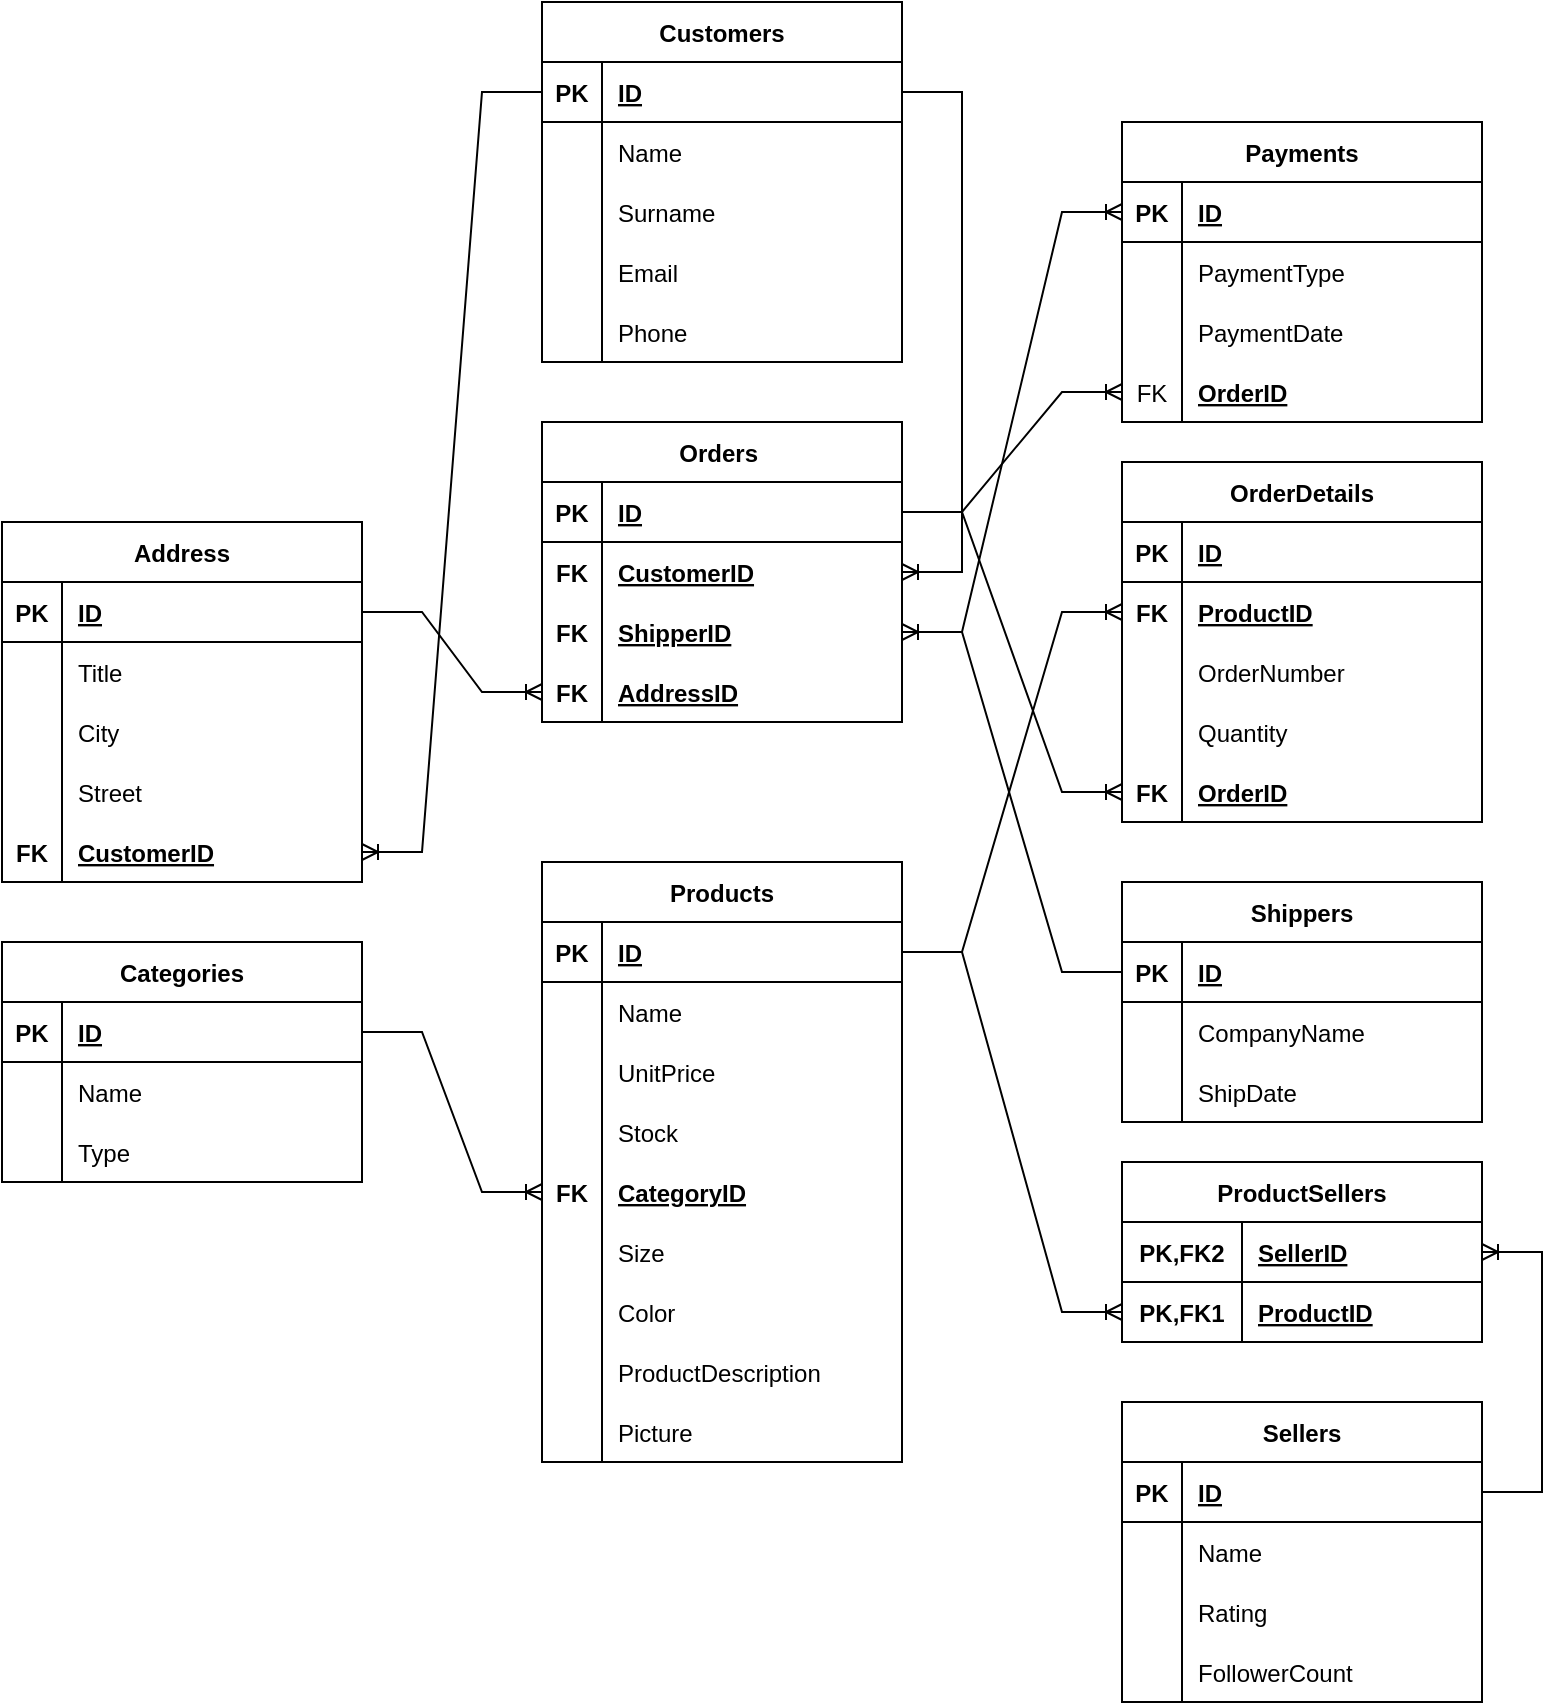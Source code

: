 <mxfile version="20.5.3" type="github">
  <diagram id="NaYIEI23wl8WUN7FNwxv" name="Page-1">
    <mxGraphModel dx="1550" dy="830" grid="1" gridSize="10" guides="1" tooltips="1" connect="1" arrows="1" fold="1" page="1" pageScale="1" pageWidth="827" pageHeight="1169" math="0" shadow="0">
      <root>
        <mxCell id="0" />
        <mxCell id="1" parent="0" />
        <mxCell id="DhQLeLCChTSvXoSPWPei-27" value="Customers" style="shape=table;startSize=30;container=1;collapsible=1;childLayout=tableLayout;fixedRows=1;rowLines=0;fontStyle=1;align=center;resizeLast=1;" parent="1" vertex="1">
          <mxGeometry x="300" y="120" width="180" height="180" as="geometry" />
        </mxCell>
        <mxCell id="DhQLeLCChTSvXoSPWPei-28" value="" style="shape=tableRow;horizontal=0;startSize=0;swimlaneHead=0;swimlaneBody=0;fillColor=none;collapsible=0;dropTarget=0;points=[[0,0.5],[1,0.5]];portConstraint=eastwest;top=0;left=0;right=0;bottom=1;" parent="DhQLeLCChTSvXoSPWPei-27" vertex="1">
          <mxGeometry y="30" width="180" height="30" as="geometry" />
        </mxCell>
        <mxCell id="DhQLeLCChTSvXoSPWPei-29" value="PK" style="shape=partialRectangle;connectable=0;fillColor=none;top=0;left=0;bottom=0;right=0;fontStyle=1;overflow=hidden;" parent="DhQLeLCChTSvXoSPWPei-28" vertex="1">
          <mxGeometry width="30" height="30" as="geometry">
            <mxRectangle width="30" height="30" as="alternateBounds" />
          </mxGeometry>
        </mxCell>
        <mxCell id="DhQLeLCChTSvXoSPWPei-30" value="ID" style="shape=partialRectangle;connectable=0;fillColor=none;top=0;left=0;bottom=0;right=0;align=left;spacingLeft=6;fontStyle=5;overflow=hidden;" parent="DhQLeLCChTSvXoSPWPei-28" vertex="1">
          <mxGeometry x="30" width="150" height="30" as="geometry">
            <mxRectangle width="150" height="30" as="alternateBounds" />
          </mxGeometry>
        </mxCell>
        <mxCell id="DhQLeLCChTSvXoSPWPei-31" value="" style="shape=tableRow;horizontal=0;startSize=0;swimlaneHead=0;swimlaneBody=0;fillColor=none;collapsible=0;dropTarget=0;points=[[0,0.5],[1,0.5]];portConstraint=eastwest;top=0;left=0;right=0;bottom=0;" parent="DhQLeLCChTSvXoSPWPei-27" vertex="1">
          <mxGeometry y="60" width="180" height="30" as="geometry" />
        </mxCell>
        <mxCell id="DhQLeLCChTSvXoSPWPei-32" value="" style="shape=partialRectangle;connectable=0;fillColor=none;top=0;left=0;bottom=0;right=0;editable=1;overflow=hidden;" parent="DhQLeLCChTSvXoSPWPei-31" vertex="1">
          <mxGeometry width="30" height="30" as="geometry">
            <mxRectangle width="30" height="30" as="alternateBounds" />
          </mxGeometry>
        </mxCell>
        <mxCell id="DhQLeLCChTSvXoSPWPei-33" value="Name" style="shape=partialRectangle;connectable=0;fillColor=none;top=0;left=0;bottom=0;right=0;align=left;spacingLeft=6;overflow=hidden;" parent="DhQLeLCChTSvXoSPWPei-31" vertex="1">
          <mxGeometry x="30" width="150" height="30" as="geometry">
            <mxRectangle width="150" height="30" as="alternateBounds" />
          </mxGeometry>
        </mxCell>
        <mxCell id="DhQLeLCChTSvXoSPWPei-34" value="" style="shape=tableRow;horizontal=0;startSize=0;swimlaneHead=0;swimlaneBody=0;fillColor=none;collapsible=0;dropTarget=0;points=[[0,0.5],[1,0.5]];portConstraint=eastwest;top=0;left=0;right=0;bottom=0;" parent="DhQLeLCChTSvXoSPWPei-27" vertex="1">
          <mxGeometry y="90" width="180" height="30" as="geometry" />
        </mxCell>
        <mxCell id="DhQLeLCChTSvXoSPWPei-35" value="" style="shape=partialRectangle;connectable=0;fillColor=none;top=0;left=0;bottom=0;right=0;editable=1;overflow=hidden;" parent="DhQLeLCChTSvXoSPWPei-34" vertex="1">
          <mxGeometry width="30" height="30" as="geometry">
            <mxRectangle width="30" height="30" as="alternateBounds" />
          </mxGeometry>
        </mxCell>
        <mxCell id="DhQLeLCChTSvXoSPWPei-36" value="Surname" style="shape=partialRectangle;connectable=0;fillColor=none;top=0;left=0;bottom=0;right=0;align=left;spacingLeft=6;overflow=hidden;" parent="DhQLeLCChTSvXoSPWPei-34" vertex="1">
          <mxGeometry x="30" width="150" height="30" as="geometry">
            <mxRectangle width="150" height="30" as="alternateBounds" />
          </mxGeometry>
        </mxCell>
        <mxCell id="DhQLeLCChTSvXoSPWPei-37" value="" style="shape=tableRow;horizontal=0;startSize=0;swimlaneHead=0;swimlaneBody=0;fillColor=none;collapsible=0;dropTarget=0;points=[[0,0.5],[1,0.5]];portConstraint=eastwest;top=0;left=0;right=0;bottom=0;" parent="DhQLeLCChTSvXoSPWPei-27" vertex="1">
          <mxGeometry y="120" width="180" height="30" as="geometry" />
        </mxCell>
        <mxCell id="DhQLeLCChTSvXoSPWPei-38" value="" style="shape=partialRectangle;connectable=0;fillColor=none;top=0;left=0;bottom=0;right=0;editable=1;overflow=hidden;" parent="DhQLeLCChTSvXoSPWPei-37" vertex="1">
          <mxGeometry width="30" height="30" as="geometry">
            <mxRectangle width="30" height="30" as="alternateBounds" />
          </mxGeometry>
        </mxCell>
        <mxCell id="DhQLeLCChTSvXoSPWPei-39" value="Email" style="shape=partialRectangle;connectable=0;fillColor=none;top=0;left=0;bottom=0;right=0;align=left;spacingLeft=6;overflow=hidden;" parent="DhQLeLCChTSvXoSPWPei-37" vertex="1">
          <mxGeometry x="30" width="150" height="30" as="geometry">
            <mxRectangle width="150" height="30" as="alternateBounds" />
          </mxGeometry>
        </mxCell>
        <mxCell id="DhQLeLCChTSvXoSPWPei-212" value="" style="shape=tableRow;horizontal=0;startSize=0;swimlaneHead=0;swimlaneBody=0;fillColor=none;collapsible=0;dropTarget=0;points=[[0,0.5],[1,0.5]];portConstraint=eastwest;top=0;left=0;right=0;bottom=0;" parent="DhQLeLCChTSvXoSPWPei-27" vertex="1">
          <mxGeometry y="150" width="180" height="30" as="geometry" />
        </mxCell>
        <mxCell id="DhQLeLCChTSvXoSPWPei-213" value="" style="shape=partialRectangle;connectable=0;fillColor=none;top=0;left=0;bottom=0;right=0;editable=1;overflow=hidden;" parent="DhQLeLCChTSvXoSPWPei-212" vertex="1">
          <mxGeometry width="30" height="30" as="geometry">
            <mxRectangle width="30" height="30" as="alternateBounds" />
          </mxGeometry>
        </mxCell>
        <mxCell id="DhQLeLCChTSvXoSPWPei-214" value="Phone" style="shape=partialRectangle;connectable=0;fillColor=none;top=0;left=0;bottom=0;right=0;align=left;spacingLeft=6;overflow=hidden;" parent="DhQLeLCChTSvXoSPWPei-212" vertex="1">
          <mxGeometry x="30" width="150" height="30" as="geometry">
            <mxRectangle width="150" height="30" as="alternateBounds" />
          </mxGeometry>
        </mxCell>
        <mxCell id="DhQLeLCChTSvXoSPWPei-40" value="Address" style="shape=table;startSize=30;container=1;collapsible=1;childLayout=tableLayout;fixedRows=1;rowLines=0;fontStyle=1;align=center;resizeLast=1;" parent="1" vertex="1">
          <mxGeometry x="30" y="380" width="180" height="180" as="geometry" />
        </mxCell>
        <mxCell id="DhQLeLCChTSvXoSPWPei-41" value="" style="shape=tableRow;horizontal=0;startSize=0;swimlaneHead=0;swimlaneBody=0;fillColor=none;collapsible=0;dropTarget=0;points=[[0,0.5],[1,0.5]];portConstraint=eastwest;top=0;left=0;right=0;bottom=1;" parent="DhQLeLCChTSvXoSPWPei-40" vertex="1">
          <mxGeometry y="30" width="180" height="30" as="geometry" />
        </mxCell>
        <mxCell id="DhQLeLCChTSvXoSPWPei-42" value="PK" style="shape=partialRectangle;connectable=0;fillColor=none;top=0;left=0;bottom=0;right=0;fontStyle=1;overflow=hidden;" parent="DhQLeLCChTSvXoSPWPei-41" vertex="1">
          <mxGeometry width="30" height="30" as="geometry">
            <mxRectangle width="30" height="30" as="alternateBounds" />
          </mxGeometry>
        </mxCell>
        <mxCell id="DhQLeLCChTSvXoSPWPei-43" value="ID" style="shape=partialRectangle;connectable=0;fillColor=none;top=0;left=0;bottom=0;right=0;align=left;spacingLeft=6;fontStyle=5;overflow=hidden;" parent="DhQLeLCChTSvXoSPWPei-41" vertex="1">
          <mxGeometry x="30" width="150" height="30" as="geometry">
            <mxRectangle width="150" height="30" as="alternateBounds" />
          </mxGeometry>
        </mxCell>
        <mxCell id="DhQLeLCChTSvXoSPWPei-44" value="" style="shape=tableRow;horizontal=0;startSize=0;swimlaneHead=0;swimlaneBody=0;fillColor=none;collapsible=0;dropTarget=0;points=[[0,0.5],[1,0.5]];portConstraint=eastwest;top=0;left=0;right=0;bottom=0;" parent="DhQLeLCChTSvXoSPWPei-40" vertex="1">
          <mxGeometry y="60" width="180" height="30" as="geometry" />
        </mxCell>
        <mxCell id="DhQLeLCChTSvXoSPWPei-45" value="" style="shape=partialRectangle;connectable=0;fillColor=none;top=0;left=0;bottom=0;right=0;editable=1;overflow=hidden;" parent="DhQLeLCChTSvXoSPWPei-44" vertex="1">
          <mxGeometry width="30" height="30" as="geometry">
            <mxRectangle width="30" height="30" as="alternateBounds" />
          </mxGeometry>
        </mxCell>
        <mxCell id="DhQLeLCChTSvXoSPWPei-46" value="Title" style="shape=partialRectangle;connectable=0;fillColor=none;top=0;left=0;bottom=0;right=0;align=left;spacingLeft=6;overflow=hidden;" parent="DhQLeLCChTSvXoSPWPei-44" vertex="1">
          <mxGeometry x="30" width="150" height="30" as="geometry">
            <mxRectangle width="150" height="30" as="alternateBounds" />
          </mxGeometry>
        </mxCell>
        <mxCell id="DhQLeLCChTSvXoSPWPei-47" value="" style="shape=tableRow;horizontal=0;startSize=0;swimlaneHead=0;swimlaneBody=0;fillColor=none;collapsible=0;dropTarget=0;points=[[0,0.5],[1,0.5]];portConstraint=eastwest;top=0;left=0;right=0;bottom=0;" parent="DhQLeLCChTSvXoSPWPei-40" vertex="1">
          <mxGeometry y="90" width="180" height="30" as="geometry" />
        </mxCell>
        <mxCell id="DhQLeLCChTSvXoSPWPei-48" value="" style="shape=partialRectangle;connectable=0;fillColor=none;top=0;left=0;bottom=0;right=0;editable=1;overflow=hidden;" parent="DhQLeLCChTSvXoSPWPei-47" vertex="1">
          <mxGeometry width="30" height="30" as="geometry">
            <mxRectangle width="30" height="30" as="alternateBounds" />
          </mxGeometry>
        </mxCell>
        <mxCell id="DhQLeLCChTSvXoSPWPei-49" value="City" style="shape=partialRectangle;connectable=0;fillColor=none;top=0;left=0;bottom=0;right=0;align=left;spacingLeft=6;overflow=hidden;" parent="DhQLeLCChTSvXoSPWPei-47" vertex="1">
          <mxGeometry x="30" width="150" height="30" as="geometry">
            <mxRectangle width="150" height="30" as="alternateBounds" />
          </mxGeometry>
        </mxCell>
        <mxCell id="DhQLeLCChTSvXoSPWPei-50" value="" style="shape=tableRow;horizontal=0;startSize=0;swimlaneHead=0;swimlaneBody=0;fillColor=none;collapsible=0;dropTarget=0;points=[[0,0.5],[1,0.5]];portConstraint=eastwest;top=0;left=0;right=0;bottom=0;" parent="DhQLeLCChTSvXoSPWPei-40" vertex="1">
          <mxGeometry y="120" width="180" height="30" as="geometry" />
        </mxCell>
        <mxCell id="DhQLeLCChTSvXoSPWPei-51" value="" style="shape=partialRectangle;connectable=0;fillColor=none;top=0;left=0;bottom=0;right=0;editable=1;overflow=hidden;" parent="DhQLeLCChTSvXoSPWPei-50" vertex="1">
          <mxGeometry width="30" height="30" as="geometry">
            <mxRectangle width="30" height="30" as="alternateBounds" />
          </mxGeometry>
        </mxCell>
        <mxCell id="DhQLeLCChTSvXoSPWPei-52" value="Street" style="shape=partialRectangle;connectable=0;fillColor=none;top=0;left=0;bottom=0;right=0;align=left;spacingLeft=6;overflow=hidden;" parent="DhQLeLCChTSvXoSPWPei-50" vertex="1">
          <mxGeometry x="30" width="150" height="30" as="geometry">
            <mxRectangle width="150" height="30" as="alternateBounds" />
          </mxGeometry>
        </mxCell>
        <mxCell id="DhQLeLCChTSvXoSPWPei-85" value="" style="shape=tableRow;horizontal=0;startSize=0;swimlaneHead=0;swimlaneBody=0;fillColor=none;collapsible=0;dropTarget=0;points=[[0,0.5],[1,0.5]];portConstraint=eastwest;top=0;left=0;right=0;bottom=0;" parent="DhQLeLCChTSvXoSPWPei-40" vertex="1">
          <mxGeometry y="150" width="180" height="30" as="geometry" />
        </mxCell>
        <mxCell id="DhQLeLCChTSvXoSPWPei-86" value="FK" style="shape=partialRectangle;connectable=0;fillColor=none;top=0;left=0;bottom=0;right=0;editable=1;overflow=hidden;fontStyle=1" parent="DhQLeLCChTSvXoSPWPei-85" vertex="1">
          <mxGeometry width="30" height="30" as="geometry">
            <mxRectangle width="30" height="30" as="alternateBounds" />
          </mxGeometry>
        </mxCell>
        <mxCell id="DhQLeLCChTSvXoSPWPei-87" value="CustomerID" style="shape=partialRectangle;connectable=0;fillColor=none;top=0;left=0;bottom=0;right=0;align=left;spacingLeft=6;overflow=hidden;fontStyle=5" parent="DhQLeLCChTSvXoSPWPei-85" vertex="1">
          <mxGeometry x="30" width="150" height="30" as="geometry">
            <mxRectangle width="150" height="30" as="alternateBounds" />
          </mxGeometry>
        </mxCell>
        <mxCell id="DhQLeLCChTSvXoSPWPei-90" value="" style="edgeStyle=entityRelationEdgeStyle;fontSize=12;html=1;endArrow=ERoneToMany;rounded=0;entryX=1;entryY=0.5;entryDx=0;entryDy=0;exitX=0;exitY=0.5;exitDx=0;exitDy=0;" parent="1" source="DhQLeLCChTSvXoSPWPei-28" target="DhQLeLCChTSvXoSPWPei-85" edge="1">
          <mxGeometry width="100" height="100" relative="1" as="geometry">
            <mxPoint x="130" y="500" as="sourcePoint" />
            <mxPoint x="230" y="400" as="targetPoint" />
          </mxGeometry>
        </mxCell>
        <mxCell id="DhQLeLCChTSvXoSPWPei-95" value="Sellers" style="shape=table;startSize=30;container=1;collapsible=1;childLayout=tableLayout;fixedRows=1;rowLines=0;fontStyle=1;align=center;resizeLast=1;" parent="1" vertex="1">
          <mxGeometry x="590" y="820" width="180" height="150" as="geometry" />
        </mxCell>
        <mxCell id="DhQLeLCChTSvXoSPWPei-96" value="" style="shape=tableRow;horizontal=0;startSize=0;swimlaneHead=0;swimlaneBody=0;fillColor=none;collapsible=0;dropTarget=0;points=[[0,0.5],[1,0.5]];portConstraint=eastwest;top=0;left=0;right=0;bottom=1;" parent="DhQLeLCChTSvXoSPWPei-95" vertex="1">
          <mxGeometry y="30" width="180" height="30" as="geometry" />
        </mxCell>
        <mxCell id="DhQLeLCChTSvXoSPWPei-97" value="PK" style="shape=partialRectangle;connectable=0;fillColor=none;top=0;left=0;bottom=0;right=0;fontStyle=1;overflow=hidden;" parent="DhQLeLCChTSvXoSPWPei-96" vertex="1">
          <mxGeometry width="30" height="30" as="geometry">
            <mxRectangle width="30" height="30" as="alternateBounds" />
          </mxGeometry>
        </mxCell>
        <mxCell id="DhQLeLCChTSvXoSPWPei-98" value="ID" style="shape=partialRectangle;connectable=0;fillColor=none;top=0;left=0;bottom=0;right=0;align=left;spacingLeft=6;fontStyle=5;overflow=hidden;" parent="DhQLeLCChTSvXoSPWPei-96" vertex="1">
          <mxGeometry x="30" width="150" height="30" as="geometry">
            <mxRectangle width="150" height="30" as="alternateBounds" />
          </mxGeometry>
        </mxCell>
        <mxCell id="DhQLeLCChTSvXoSPWPei-99" value="" style="shape=tableRow;horizontal=0;startSize=0;swimlaneHead=0;swimlaneBody=0;fillColor=none;collapsible=0;dropTarget=0;points=[[0,0.5],[1,0.5]];portConstraint=eastwest;top=0;left=0;right=0;bottom=0;" parent="DhQLeLCChTSvXoSPWPei-95" vertex="1">
          <mxGeometry y="60" width="180" height="30" as="geometry" />
        </mxCell>
        <mxCell id="DhQLeLCChTSvXoSPWPei-100" value="" style="shape=partialRectangle;connectable=0;fillColor=none;top=0;left=0;bottom=0;right=0;editable=1;overflow=hidden;" parent="DhQLeLCChTSvXoSPWPei-99" vertex="1">
          <mxGeometry width="30" height="30" as="geometry">
            <mxRectangle width="30" height="30" as="alternateBounds" />
          </mxGeometry>
        </mxCell>
        <mxCell id="DhQLeLCChTSvXoSPWPei-101" value="Name" style="shape=partialRectangle;connectable=0;fillColor=none;top=0;left=0;bottom=0;right=0;align=left;spacingLeft=6;overflow=hidden;" parent="DhQLeLCChTSvXoSPWPei-99" vertex="1">
          <mxGeometry x="30" width="150" height="30" as="geometry">
            <mxRectangle width="150" height="30" as="alternateBounds" />
          </mxGeometry>
        </mxCell>
        <mxCell id="DhQLeLCChTSvXoSPWPei-102" value="" style="shape=tableRow;horizontal=0;startSize=0;swimlaneHead=0;swimlaneBody=0;fillColor=none;collapsible=0;dropTarget=0;points=[[0,0.5],[1,0.5]];portConstraint=eastwest;top=0;left=0;right=0;bottom=0;" parent="DhQLeLCChTSvXoSPWPei-95" vertex="1">
          <mxGeometry y="90" width="180" height="30" as="geometry" />
        </mxCell>
        <mxCell id="DhQLeLCChTSvXoSPWPei-103" value="" style="shape=partialRectangle;connectable=0;fillColor=none;top=0;left=0;bottom=0;right=0;editable=1;overflow=hidden;" parent="DhQLeLCChTSvXoSPWPei-102" vertex="1">
          <mxGeometry width="30" height="30" as="geometry">
            <mxRectangle width="30" height="30" as="alternateBounds" />
          </mxGeometry>
        </mxCell>
        <mxCell id="DhQLeLCChTSvXoSPWPei-104" value="Rating" style="shape=partialRectangle;connectable=0;fillColor=none;top=0;left=0;bottom=0;right=0;align=left;spacingLeft=6;overflow=hidden;" parent="DhQLeLCChTSvXoSPWPei-102" vertex="1">
          <mxGeometry x="30" width="150" height="30" as="geometry">
            <mxRectangle width="150" height="30" as="alternateBounds" />
          </mxGeometry>
        </mxCell>
        <mxCell id="DhQLeLCChTSvXoSPWPei-105" value="" style="shape=tableRow;horizontal=0;startSize=0;swimlaneHead=0;swimlaneBody=0;fillColor=none;collapsible=0;dropTarget=0;points=[[0,0.5],[1,0.5]];portConstraint=eastwest;top=0;left=0;right=0;bottom=0;" parent="DhQLeLCChTSvXoSPWPei-95" vertex="1">
          <mxGeometry y="120" width="180" height="30" as="geometry" />
        </mxCell>
        <mxCell id="DhQLeLCChTSvXoSPWPei-106" value="" style="shape=partialRectangle;connectable=0;fillColor=none;top=0;left=0;bottom=0;right=0;editable=1;overflow=hidden;" parent="DhQLeLCChTSvXoSPWPei-105" vertex="1">
          <mxGeometry width="30" height="30" as="geometry">
            <mxRectangle width="30" height="30" as="alternateBounds" />
          </mxGeometry>
        </mxCell>
        <mxCell id="DhQLeLCChTSvXoSPWPei-107" value="FollowerCount" style="shape=partialRectangle;connectable=0;fillColor=none;top=0;left=0;bottom=0;right=0;align=left;spacingLeft=6;overflow=hidden;" parent="DhQLeLCChTSvXoSPWPei-105" vertex="1">
          <mxGeometry x="30" width="150" height="30" as="geometry">
            <mxRectangle width="150" height="30" as="alternateBounds" />
          </mxGeometry>
        </mxCell>
        <mxCell id="DhQLeLCChTSvXoSPWPei-163" value="Products" style="shape=table;startSize=30;container=1;collapsible=1;childLayout=tableLayout;fixedRows=1;rowLines=0;fontStyle=1;align=center;resizeLast=1;" parent="1" vertex="1">
          <mxGeometry x="300" y="550" width="180" height="300" as="geometry" />
        </mxCell>
        <mxCell id="DhQLeLCChTSvXoSPWPei-164" value="" style="shape=tableRow;horizontal=0;startSize=0;swimlaneHead=0;swimlaneBody=0;fillColor=none;collapsible=0;dropTarget=0;points=[[0,0.5],[1,0.5]];portConstraint=eastwest;top=0;left=0;right=0;bottom=1;" parent="DhQLeLCChTSvXoSPWPei-163" vertex="1">
          <mxGeometry y="30" width="180" height="30" as="geometry" />
        </mxCell>
        <mxCell id="DhQLeLCChTSvXoSPWPei-165" value="PK" style="shape=partialRectangle;connectable=0;fillColor=none;top=0;left=0;bottom=0;right=0;fontStyle=1;overflow=hidden;" parent="DhQLeLCChTSvXoSPWPei-164" vertex="1">
          <mxGeometry width="30" height="30" as="geometry">
            <mxRectangle width="30" height="30" as="alternateBounds" />
          </mxGeometry>
        </mxCell>
        <mxCell id="DhQLeLCChTSvXoSPWPei-166" value="ID" style="shape=partialRectangle;connectable=0;fillColor=none;top=0;left=0;bottom=0;right=0;align=left;spacingLeft=6;fontStyle=5;overflow=hidden;" parent="DhQLeLCChTSvXoSPWPei-164" vertex="1">
          <mxGeometry x="30" width="150" height="30" as="geometry">
            <mxRectangle width="150" height="30" as="alternateBounds" />
          </mxGeometry>
        </mxCell>
        <mxCell id="DhQLeLCChTSvXoSPWPei-167" value="" style="shape=tableRow;horizontal=0;startSize=0;swimlaneHead=0;swimlaneBody=0;fillColor=none;collapsible=0;dropTarget=0;points=[[0,0.5],[1,0.5]];portConstraint=eastwest;top=0;left=0;right=0;bottom=0;" parent="DhQLeLCChTSvXoSPWPei-163" vertex="1">
          <mxGeometry y="60" width="180" height="30" as="geometry" />
        </mxCell>
        <mxCell id="DhQLeLCChTSvXoSPWPei-168" value="" style="shape=partialRectangle;connectable=0;fillColor=none;top=0;left=0;bottom=0;right=0;editable=1;overflow=hidden;" parent="DhQLeLCChTSvXoSPWPei-167" vertex="1">
          <mxGeometry width="30" height="30" as="geometry">
            <mxRectangle width="30" height="30" as="alternateBounds" />
          </mxGeometry>
        </mxCell>
        <mxCell id="DhQLeLCChTSvXoSPWPei-169" value="Name" style="shape=partialRectangle;connectable=0;fillColor=none;top=0;left=0;bottom=0;right=0;align=left;spacingLeft=6;overflow=hidden;" parent="DhQLeLCChTSvXoSPWPei-167" vertex="1">
          <mxGeometry x="30" width="150" height="30" as="geometry">
            <mxRectangle width="150" height="30" as="alternateBounds" />
          </mxGeometry>
        </mxCell>
        <mxCell id="DhQLeLCChTSvXoSPWPei-170" value="" style="shape=tableRow;horizontal=0;startSize=0;swimlaneHead=0;swimlaneBody=0;fillColor=none;collapsible=0;dropTarget=0;points=[[0,0.5],[1,0.5]];portConstraint=eastwest;top=0;left=0;right=0;bottom=0;" parent="DhQLeLCChTSvXoSPWPei-163" vertex="1">
          <mxGeometry y="90" width="180" height="30" as="geometry" />
        </mxCell>
        <mxCell id="DhQLeLCChTSvXoSPWPei-171" value="" style="shape=partialRectangle;connectable=0;fillColor=none;top=0;left=0;bottom=0;right=0;editable=1;overflow=hidden;" parent="DhQLeLCChTSvXoSPWPei-170" vertex="1">
          <mxGeometry width="30" height="30" as="geometry">
            <mxRectangle width="30" height="30" as="alternateBounds" />
          </mxGeometry>
        </mxCell>
        <mxCell id="DhQLeLCChTSvXoSPWPei-172" value="UnitPrice" style="shape=partialRectangle;connectable=0;fillColor=none;top=0;left=0;bottom=0;right=0;align=left;spacingLeft=6;overflow=hidden;" parent="DhQLeLCChTSvXoSPWPei-170" vertex="1">
          <mxGeometry x="30" width="150" height="30" as="geometry">
            <mxRectangle width="150" height="30" as="alternateBounds" />
          </mxGeometry>
        </mxCell>
        <mxCell id="DhQLeLCChTSvXoSPWPei-173" value="" style="shape=tableRow;horizontal=0;startSize=0;swimlaneHead=0;swimlaneBody=0;fillColor=none;collapsible=0;dropTarget=0;points=[[0,0.5],[1,0.5]];portConstraint=eastwest;top=0;left=0;right=0;bottom=0;" parent="DhQLeLCChTSvXoSPWPei-163" vertex="1">
          <mxGeometry y="120" width="180" height="30" as="geometry" />
        </mxCell>
        <mxCell id="DhQLeLCChTSvXoSPWPei-174" value="" style="shape=partialRectangle;connectable=0;fillColor=none;top=0;left=0;bottom=0;right=0;editable=1;overflow=hidden;" parent="DhQLeLCChTSvXoSPWPei-173" vertex="1">
          <mxGeometry width="30" height="30" as="geometry">
            <mxRectangle width="30" height="30" as="alternateBounds" />
          </mxGeometry>
        </mxCell>
        <mxCell id="DhQLeLCChTSvXoSPWPei-175" value="Stock" style="shape=partialRectangle;connectable=0;fillColor=none;top=0;left=0;bottom=0;right=0;align=left;spacingLeft=6;overflow=hidden;" parent="DhQLeLCChTSvXoSPWPei-173" vertex="1">
          <mxGeometry x="30" width="150" height="30" as="geometry">
            <mxRectangle width="150" height="30" as="alternateBounds" />
          </mxGeometry>
        </mxCell>
        <mxCell id="DhQLeLCChTSvXoSPWPei-176" value="" style="shape=tableRow;horizontal=0;startSize=0;swimlaneHead=0;swimlaneBody=0;fillColor=none;collapsible=0;dropTarget=0;points=[[0,0.5],[1,0.5]];portConstraint=eastwest;top=0;left=0;right=0;bottom=0;" parent="DhQLeLCChTSvXoSPWPei-163" vertex="1">
          <mxGeometry y="150" width="180" height="30" as="geometry" />
        </mxCell>
        <mxCell id="DhQLeLCChTSvXoSPWPei-177" value="FK" style="shape=partialRectangle;connectable=0;fillColor=none;top=0;left=0;bottom=0;right=0;editable=1;overflow=hidden;fontStyle=1" parent="DhQLeLCChTSvXoSPWPei-176" vertex="1">
          <mxGeometry width="30" height="30" as="geometry">
            <mxRectangle width="30" height="30" as="alternateBounds" />
          </mxGeometry>
        </mxCell>
        <mxCell id="DhQLeLCChTSvXoSPWPei-178" value="CategoryID" style="shape=partialRectangle;connectable=0;fillColor=none;top=0;left=0;bottom=0;right=0;align=left;spacingLeft=6;overflow=hidden;fontStyle=5" parent="DhQLeLCChTSvXoSPWPei-176" vertex="1">
          <mxGeometry x="30" width="150" height="30" as="geometry">
            <mxRectangle width="150" height="30" as="alternateBounds" />
          </mxGeometry>
        </mxCell>
        <mxCell id="DhQLeLCChTSvXoSPWPei-206" value="" style="shape=tableRow;horizontal=0;startSize=0;swimlaneHead=0;swimlaneBody=0;fillColor=none;collapsible=0;dropTarget=0;points=[[0,0.5],[1,0.5]];portConstraint=eastwest;top=0;left=0;right=0;bottom=0;" parent="DhQLeLCChTSvXoSPWPei-163" vertex="1">
          <mxGeometry y="180" width="180" height="30" as="geometry" />
        </mxCell>
        <mxCell id="DhQLeLCChTSvXoSPWPei-207" value="" style="shape=partialRectangle;connectable=0;fillColor=none;top=0;left=0;bottom=0;right=0;editable=1;overflow=hidden;" parent="DhQLeLCChTSvXoSPWPei-206" vertex="1">
          <mxGeometry width="30" height="30" as="geometry">
            <mxRectangle width="30" height="30" as="alternateBounds" />
          </mxGeometry>
        </mxCell>
        <mxCell id="DhQLeLCChTSvXoSPWPei-208" value="Size" style="shape=partialRectangle;connectable=0;fillColor=none;top=0;left=0;bottom=0;right=0;align=left;spacingLeft=6;overflow=hidden;" parent="DhQLeLCChTSvXoSPWPei-206" vertex="1">
          <mxGeometry x="30" width="150" height="30" as="geometry">
            <mxRectangle width="150" height="30" as="alternateBounds" />
          </mxGeometry>
        </mxCell>
        <mxCell id="DhQLeLCChTSvXoSPWPei-209" value="" style="shape=tableRow;horizontal=0;startSize=0;swimlaneHead=0;swimlaneBody=0;fillColor=none;collapsible=0;dropTarget=0;points=[[0,0.5],[1,0.5]];portConstraint=eastwest;top=0;left=0;right=0;bottom=0;" parent="DhQLeLCChTSvXoSPWPei-163" vertex="1">
          <mxGeometry y="210" width="180" height="30" as="geometry" />
        </mxCell>
        <mxCell id="DhQLeLCChTSvXoSPWPei-210" value="" style="shape=partialRectangle;connectable=0;fillColor=none;top=0;left=0;bottom=0;right=0;editable=1;overflow=hidden;" parent="DhQLeLCChTSvXoSPWPei-209" vertex="1">
          <mxGeometry width="30" height="30" as="geometry">
            <mxRectangle width="30" height="30" as="alternateBounds" />
          </mxGeometry>
        </mxCell>
        <mxCell id="DhQLeLCChTSvXoSPWPei-211" value="Color" style="shape=partialRectangle;connectable=0;fillColor=none;top=0;left=0;bottom=0;right=0;align=left;spacingLeft=6;overflow=hidden;" parent="DhQLeLCChTSvXoSPWPei-209" vertex="1">
          <mxGeometry x="30" width="150" height="30" as="geometry">
            <mxRectangle width="150" height="30" as="alternateBounds" />
          </mxGeometry>
        </mxCell>
        <mxCell id="DhQLeLCChTSvXoSPWPei-247" value="" style="shape=tableRow;horizontal=0;startSize=0;swimlaneHead=0;swimlaneBody=0;fillColor=none;collapsible=0;dropTarget=0;points=[[0,0.5],[1,0.5]];portConstraint=eastwest;top=0;left=0;right=0;bottom=0;" parent="DhQLeLCChTSvXoSPWPei-163" vertex="1">
          <mxGeometry y="240" width="180" height="30" as="geometry" />
        </mxCell>
        <mxCell id="DhQLeLCChTSvXoSPWPei-248" value="" style="shape=partialRectangle;connectable=0;fillColor=none;top=0;left=0;bottom=0;right=0;editable=1;overflow=hidden;" parent="DhQLeLCChTSvXoSPWPei-247" vertex="1">
          <mxGeometry width="30" height="30" as="geometry">
            <mxRectangle width="30" height="30" as="alternateBounds" />
          </mxGeometry>
        </mxCell>
        <mxCell id="DhQLeLCChTSvXoSPWPei-249" value="ProductDescription" style="shape=partialRectangle;connectable=0;fillColor=none;top=0;left=0;bottom=0;right=0;align=left;spacingLeft=6;overflow=hidden;" parent="DhQLeLCChTSvXoSPWPei-247" vertex="1">
          <mxGeometry x="30" width="150" height="30" as="geometry">
            <mxRectangle width="150" height="30" as="alternateBounds" />
          </mxGeometry>
        </mxCell>
        <mxCell id="DhQLeLCChTSvXoSPWPei-250" value="" style="shape=tableRow;horizontal=0;startSize=0;swimlaneHead=0;swimlaneBody=0;fillColor=none;collapsible=0;dropTarget=0;points=[[0,0.5],[1,0.5]];portConstraint=eastwest;top=0;left=0;right=0;bottom=0;" parent="DhQLeLCChTSvXoSPWPei-163" vertex="1">
          <mxGeometry y="270" width="180" height="30" as="geometry" />
        </mxCell>
        <mxCell id="DhQLeLCChTSvXoSPWPei-251" value="" style="shape=partialRectangle;connectable=0;fillColor=none;top=0;left=0;bottom=0;right=0;editable=1;overflow=hidden;" parent="DhQLeLCChTSvXoSPWPei-250" vertex="1">
          <mxGeometry width="30" height="30" as="geometry">
            <mxRectangle width="30" height="30" as="alternateBounds" />
          </mxGeometry>
        </mxCell>
        <mxCell id="DhQLeLCChTSvXoSPWPei-252" value="Picture" style="shape=partialRectangle;connectable=0;fillColor=none;top=0;left=0;bottom=0;right=0;align=left;spacingLeft=6;overflow=hidden;" parent="DhQLeLCChTSvXoSPWPei-250" vertex="1">
          <mxGeometry x="30" width="150" height="30" as="geometry">
            <mxRectangle width="150" height="30" as="alternateBounds" />
          </mxGeometry>
        </mxCell>
        <mxCell id="DhQLeLCChTSvXoSPWPei-179" value="Categories" style="shape=table;startSize=30;container=1;collapsible=1;childLayout=tableLayout;fixedRows=1;rowLines=0;fontStyle=1;align=center;resizeLast=1;" parent="1" vertex="1">
          <mxGeometry x="30" y="590" width="180" height="120" as="geometry" />
        </mxCell>
        <mxCell id="DhQLeLCChTSvXoSPWPei-180" value="" style="shape=tableRow;horizontal=0;startSize=0;swimlaneHead=0;swimlaneBody=0;fillColor=none;collapsible=0;dropTarget=0;points=[[0,0.5],[1,0.5]];portConstraint=eastwest;top=0;left=0;right=0;bottom=1;" parent="DhQLeLCChTSvXoSPWPei-179" vertex="1">
          <mxGeometry y="30" width="180" height="30" as="geometry" />
        </mxCell>
        <mxCell id="DhQLeLCChTSvXoSPWPei-181" value="PK" style="shape=partialRectangle;connectable=0;fillColor=none;top=0;left=0;bottom=0;right=0;fontStyle=1;overflow=hidden;" parent="DhQLeLCChTSvXoSPWPei-180" vertex="1">
          <mxGeometry width="30" height="30" as="geometry">
            <mxRectangle width="30" height="30" as="alternateBounds" />
          </mxGeometry>
        </mxCell>
        <mxCell id="DhQLeLCChTSvXoSPWPei-182" value="ID" style="shape=partialRectangle;connectable=0;fillColor=none;top=0;left=0;bottom=0;right=0;align=left;spacingLeft=6;fontStyle=5;overflow=hidden;" parent="DhQLeLCChTSvXoSPWPei-180" vertex="1">
          <mxGeometry x="30" width="150" height="30" as="geometry">
            <mxRectangle width="150" height="30" as="alternateBounds" />
          </mxGeometry>
        </mxCell>
        <mxCell id="DhQLeLCChTSvXoSPWPei-183" value="" style="shape=tableRow;horizontal=0;startSize=0;swimlaneHead=0;swimlaneBody=0;fillColor=none;collapsible=0;dropTarget=0;points=[[0,0.5],[1,0.5]];portConstraint=eastwest;top=0;left=0;right=0;bottom=0;" parent="DhQLeLCChTSvXoSPWPei-179" vertex="1">
          <mxGeometry y="60" width="180" height="30" as="geometry" />
        </mxCell>
        <mxCell id="DhQLeLCChTSvXoSPWPei-184" value="" style="shape=partialRectangle;connectable=0;fillColor=none;top=0;left=0;bottom=0;right=0;editable=1;overflow=hidden;" parent="DhQLeLCChTSvXoSPWPei-183" vertex="1">
          <mxGeometry width="30" height="30" as="geometry">
            <mxRectangle width="30" height="30" as="alternateBounds" />
          </mxGeometry>
        </mxCell>
        <mxCell id="DhQLeLCChTSvXoSPWPei-185" value="Name" style="shape=partialRectangle;connectable=0;fillColor=none;top=0;left=0;bottom=0;right=0;align=left;spacingLeft=6;overflow=hidden;" parent="DhQLeLCChTSvXoSPWPei-183" vertex="1">
          <mxGeometry x="30" width="150" height="30" as="geometry">
            <mxRectangle width="150" height="30" as="alternateBounds" />
          </mxGeometry>
        </mxCell>
        <mxCell id="DhQLeLCChTSvXoSPWPei-186" value="" style="shape=tableRow;horizontal=0;startSize=0;swimlaneHead=0;swimlaneBody=0;fillColor=none;collapsible=0;dropTarget=0;points=[[0,0.5],[1,0.5]];portConstraint=eastwest;top=0;left=0;right=0;bottom=0;" parent="DhQLeLCChTSvXoSPWPei-179" vertex="1">
          <mxGeometry y="90" width="180" height="30" as="geometry" />
        </mxCell>
        <mxCell id="DhQLeLCChTSvXoSPWPei-187" value="" style="shape=partialRectangle;connectable=0;fillColor=none;top=0;left=0;bottom=0;right=0;editable=1;overflow=hidden;" parent="DhQLeLCChTSvXoSPWPei-186" vertex="1">
          <mxGeometry width="30" height="30" as="geometry">
            <mxRectangle width="30" height="30" as="alternateBounds" />
          </mxGeometry>
        </mxCell>
        <mxCell id="DhQLeLCChTSvXoSPWPei-188" value="Type" style="shape=partialRectangle;connectable=0;fillColor=none;top=0;left=0;bottom=0;right=0;align=left;spacingLeft=6;overflow=hidden;" parent="DhQLeLCChTSvXoSPWPei-186" vertex="1">
          <mxGeometry x="30" width="150" height="30" as="geometry">
            <mxRectangle width="150" height="30" as="alternateBounds" />
          </mxGeometry>
        </mxCell>
        <mxCell id="DhQLeLCChTSvXoSPWPei-189" value="" style="edgeStyle=entityRelationEdgeStyle;fontSize=12;html=1;endArrow=ERoneToMany;rounded=0;" parent="1" source="DhQLeLCChTSvXoSPWPei-180" target="DhQLeLCChTSvXoSPWPei-176" edge="1">
          <mxGeometry width="100" height="100" relative="1" as="geometry">
            <mxPoint x="620" y="620" as="sourcePoint" />
            <mxPoint x="720" y="520" as="targetPoint" />
          </mxGeometry>
        </mxCell>
        <mxCell id="DhQLeLCChTSvXoSPWPei-191" value="ProductSellers" style="shape=table;startSize=30;container=1;collapsible=1;childLayout=tableLayout;fixedRows=1;rowLines=0;fontStyle=1;align=center;resizeLast=1;" parent="1" vertex="1">
          <mxGeometry x="590" y="700" width="180" height="90" as="geometry" />
        </mxCell>
        <mxCell id="DhQLeLCChTSvXoSPWPei-195" value="" style="shape=tableRow;horizontal=0;startSize=0;swimlaneHead=0;swimlaneBody=0;fillColor=none;collapsible=0;dropTarget=0;points=[[0,0.5],[1,0.5]];portConstraint=eastwest;top=0;left=0;right=0;bottom=1;" parent="DhQLeLCChTSvXoSPWPei-191" vertex="1">
          <mxGeometry y="30" width="180" height="30" as="geometry" />
        </mxCell>
        <mxCell id="DhQLeLCChTSvXoSPWPei-196" value="PK,FK2" style="shape=partialRectangle;connectable=0;fillColor=none;top=0;left=0;bottom=0;right=0;fontStyle=1;overflow=hidden;" parent="DhQLeLCChTSvXoSPWPei-195" vertex="1">
          <mxGeometry width="60" height="30" as="geometry">
            <mxRectangle width="60" height="30" as="alternateBounds" />
          </mxGeometry>
        </mxCell>
        <mxCell id="DhQLeLCChTSvXoSPWPei-197" value="SellerID" style="shape=partialRectangle;connectable=0;fillColor=none;top=0;left=0;bottom=0;right=0;align=left;spacingLeft=6;fontStyle=5;overflow=hidden;" parent="DhQLeLCChTSvXoSPWPei-195" vertex="1">
          <mxGeometry x="60" width="120" height="30" as="geometry">
            <mxRectangle width="120" height="30" as="alternateBounds" />
          </mxGeometry>
        </mxCell>
        <mxCell id="DhQLeLCChTSvXoSPWPei-192" value="" style="shape=tableRow;horizontal=0;startSize=0;swimlaneHead=0;swimlaneBody=0;fillColor=none;collapsible=0;dropTarget=0;points=[[0,0.5],[1,0.5]];portConstraint=eastwest;top=0;left=0;right=0;bottom=0;" parent="DhQLeLCChTSvXoSPWPei-191" vertex="1">
          <mxGeometry y="60" width="180" height="30" as="geometry" />
        </mxCell>
        <mxCell id="DhQLeLCChTSvXoSPWPei-193" value="PK,FK1" style="shape=partialRectangle;connectable=0;fillColor=none;top=0;left=0;bottom=0;right=0;fontStyle=1;overflow=hidden;" parent="DhQLeLCChTSvXoSPWPei-192" vertex="1">
          <mxGeometry width="60" height="30" as="geometry">
            <mxRectangle width="60" height="30" as="alternateBounds" />
          </mxGeometry>
        </mxCell>
        <mxCell id="DhQLeLCChTSvXoSPWPei-194" value="ProductID" style="shape=partialRectangle;connectable=0;fillColor=none;top=0;left=0;bottom=0;right=0;align=left;spacingLeft=6;fontStyle=5;overflow=hidden;" parent="DhQLeLCChTSvXoSPWPei-192" vertex="1">
          <mxGeometry x="60" width="120" height="30" as="geometry">
            <mxRectangle width="120" height="30" as="alternateBounds" />
          </mxGeometry>
        </mxCell>
        <mxCell id="DhQLeLCChTSvXoSPWPei-204" value="" style="edgeStyle=entityRelationEdgeStyle;fontSize=12;html=1;endArrow=ERoneToMany;rounded=0;exitX=1;exitY=0.5;exitDx=0;exitDy=0;" parent="1" source="DhQLeLCChTSvXoSPWPei-164" target="DhQLeLCChTSvXoSPWPei-192" edge="1">
          <mxGeometry width="100" height="100" relative="1" as="geometry">
            <mxPoint x="520" y="505" as="sourcePoint" />
            <mxPoint x="620" y="405" as="targetPoint" />
          </mxGeometry>
        </mxCell>
        <mxCell id="DhQLeLCChTSvXoSPWPei-215" value="Orders " style="shape=table;startSize=30;container=1;collapsible=1;childLayout=tableLayout;fixedRows=1;rowLines=0;fontStyle=1;align=center;resizeLast=1;" parent="1" vertex="1">
          <mxGeometry x="300" y="330" width="180" height="150" as="geometry" />
        </mxCell>
        <mxCell id="DhQLeLCChTSvXoSPWPei-216" value="" style="shape=tableRow;horizontal=0;startSize=0;swimlaneHead=0;swimlaneBody=0;fillColor=none;collapsible=0;dropTarget=0;points=[[0,0.5],[1,0.5]];portConstraint=eastwest;top=0;left=0;right=0;bottom=1;" parent="DhQLeLCChTSvXoSPWPei-215" vertex="1">
          <mxGeometry y="30" width="180" height="30" as="geometry" />
        </mxCell>
        <mxCell id="DhQLeLCChTSvXoSPWPei-217" value="PK" style="shape=partialRectangle;connectable=0;fillColor=none;top=0;left=0;bottom=0;right=0;fontStyle=1;overflow=hidden;" parent="DhQLeLCChTSvXoSPWPei-216" vertex="1">
          <mxGeometry width="30" height="30" as="geometry">
            <mxRectangle width="30" height="30" as="alternateBounds" />
          </mxGeometry>
        </mxCell>
        <mxCell id="DhQLeLCChTSvXoSPWPei-218" value="ID" style="shape=partialRectangle;connectable=0;fillColor=none;top=0;left=0;bottom=0;right=0;align=left;spacingLeft=6;fontStyle=5;overflow=hidden;" parent="DhQLeLCChTSvXoSPWPei-216" vertex="1">
          <mxGeometry x="30" width="150" height="30" as="geometry">
            <mxRectangle width="150" height="30" as="alternateBounds" />
          </mxGeometry>
        </mxCell>
        <mxCell id="DhQLeLCChTSvXoSPWPei-219" value="" style="shape=tableRow;horizontal=0;startSize=0;swimlaneHead=0;swimlaneBody=0;fillColor=none;collapsible=0;dropTarget=0;points=[[0,0.5],[1,0.5]];portConstraint=eastwest;top=0;left=0;right=0;bottom=0;" parent="DhQLeLCChTSvXoSPWPei-215" vertex="1">
          <mxGeometry y="60" width="180" height="30" as="geometry" />
        </mxCell>
        <mxCell id="DhQLeLCChTSvXoSPWPei-220" value="FK" style="shape=partialRectangle;connectable=0;fillColor=none;top=0;left=0;bottom=0;right=0;editable=1;overflow=hidden;fontStyle=1" parent="DhQLeLCChTSvXoSPWPei-219" vertex="1">
          <mxGeometry width="30" height="30" as="geometry">
            <mxRectangle width="30" height="30" as="alternateBounds" />
          </mxGeometry>
        </mxCell>
        <mxCell id="DhQLeLCChTSvXoSPWPei-221" value="CustomerID" style="shape=partialRectangle;connectable=0;fillColor=none;top=0;left=0;bottom=0;right=0;align=left;spacingLeft=6;overflow=hidden;fontStyle=5" parent="DhQLeLCChTSvXoSPWPei-219" vertex="1">
          <mxGeometry x="30" width="150" height="30" as="geometry">
            <mxRectangle width="150" height="30" as="alternateBounds" />
          </mxGeometry>
        </mxCell>
        <mxCell id="9wfCJT6a3eitxaTqDJ6w-7" value="" style="shape=tableRow;horizontal=0;startSize=0;swimlaneHead=0;swimlaneBody=0;fillColor=none;collapsible=0;dropTarget=0;points=[[0,0.5],[1,0.5]];portConstraint=eastwest;top=0;left=0;right=0;bottom=0;" vertex="1" parent="DhQLeLCChTSvXoSPWPei-215">
          <mxGeometry y="90" width="180" height="30" as="geometry" />
        </mxCell>
        <mxCell id="9wfCJT6a3eitxaTqDJ6w-8" value="FK" style="shape=partialRectangle;connectable=0;fillColor=none;top=0;left=0;bottom=0;right=0;editable=1;overflow=hidden;fontStyle=1" vertex="1" parent="9wfCJT6a3eitxaTqDJ6w-7">
          <mxGeometry width="30" height="30" as="geometry">
            <mxRectangle width="30" height="30" as="alternateBounds" />
          </mxGeometry>
        </mxCell>
        <mxCell id="9wfCJT6a3eitxaTqDJ6w-9" value="ShipperID" style="shape=partialRectangle;connectable=0;fillColor=none;top=0;left=0;bottom=0;right=0;align=left;spacingLeft=6;overflow=hidden;fontStyle=5" vertex="1" parent="9wfCJT6a3eitxaTqDJ6w-7">
          <mxGeometry x="30" width="150" height="30" as="geometry">
            <mxRectangle width="150" height="30" as="alternateBounds" />
          </mxGeometry>
        </mxCell>
        <mxCell id="9wfCJT6a3eitxaTqDJ6w-10" value="" style="shape=tableRow;horizontal=0;startSize=0;swimlaneHead=0;swimlaneBody=0;fillColor=none;collapsible=0;dropTarget=0;points=[[0,0.5],[1,0.5]];portConstraint=eastwest;top=0;left=0;right=0;bottom=0;" vertex="1" parent="DhQLeLCChTSvXoSPWPei-215">
          <mxGeometry y="120" width="180" height="30" as="geometry" />
        </mxCell>
        <mxCell id="9wfCJT6a3eitxaTqDJ6w-11" value="FK" style="shape=partialRectangle;connectable=0;fillColor=none;top=0;left=0;bottom=0;right=0;editable=1;overflow=hidden;fontStyle=1" vertex="1" parent="9wfCJT6a3eitxaTqDJ6w-10">
          <mxGeometry width="30" height="30" as="geometry">
            <mxRectangle width="30" height="30" as="alternateBounds" />
          </mxGeometry>
        </mxCell>
        <mxCell id="9wfCJT6a3eitxaTqDJ6w-12" value="AddressID" style="shape=partialRectangle;connectable=0;fillColor=none;top=0;left=0;bottom=0;right=0;align=left;spacingLeft=6;overflow=hidden;fontStyle=5" vertex="1" parent="9wfCJT6a3eitxaTqDJ6w-10">
          <mxGeometry x="30" width="150" height="30" as="geometry">
            <mxRectangle width="150" height="30" as="alternateBounds" />
          </mxGeometry>
        </mxCell>
        <mxCell id="DhQLeLCChTSvXoSPWPei-237" value="Payments" style="shape=table;startSize=30;container=1;collapsible=1;childLayout=tableLayout;fixedRows=1;rowLines=0;fontStyle=1;align=center;resizeLast=1;" parent="1" vertex="1">
          <mxGeometry x="590" y="180" width="180" height="150" as="geometry" />
        </mxCell>
        <mxCell id="DhQLeLCChTSvXoSPWPei-238" value="" style="shape=tableRow;horizontal=0;startSize=0;swimlaneHead=0;swimlaneBody=0;fillColor=none;collapsible=0;dropTarget=0;points=[[0,0.5],[1,0.5]];portConstraint=eastwest;top=0;left=0;right=0;bottom=1;" parent="DhQLeLCChTSvXoSPWPei-237" vertex="1">
          <mxGeometry y="30" width="180" height="30" as="geometry" />
        </mxCell>
        <mxCell id="DhQLeLCChTSvXoSPWPei-239" value="PK" style="shape=partialRectangle;connectable=0;fillColor=none;top=0;left=0;bottom=0;right=0;fontStyle=1;overflow=hidden;" parent="DhQLeLCChTSvXoSPWPei-238" vertex="1">
          <mxGeometry width="30" height="30" as="geometry">
            <mxRectangle width="30" height="30" as="alternateBounds" />
          </mxGeometry>
        </mxCell>
        <mxCell id="DhQLeLCChTSvXoSPWPei-240" value="ID" style="shape=partialRectangle;connectable=0;fillColor=none;top=0;left=0;bottom=0;right=0;align=left;spacingLeft=6;fontStyle=5;overflow=hidden;" parent="DhQLeLCChTSvXoSPWPei-238" vertex="1">
          <mxGeometry x="30" width="150" height="30" as="geometry">
            <mxRectangle width="150" height="30" as="alternateBounds" />
          </mxGeometry>
        </mxCell>
        <mxCell id="DhQLeLCChTSvXoSPWPei-241" value="" style="shape=tableRow;horizontal=0;startSize=0;swimlaneHead=0;swimlaneBody=0;fillColor=none;collapsible=0;dropTarget=0;points=[[0,0.5],[1,0.5]];portConstraint=eastwest;top=0;left=0;right=0;bottom=0;" parent="DhQLeLCChTSvXoSPWPei-237" vertex="1">
          <mxGeometry y="60" width="180" height="30" as="geometry" />
        </mxCell>
        <mxCell id="DhQLeLCChTSvXoSPWPei-242" value="" style="shape=partialRectangle;connectable=0;fillColor=none;top=0;left=0;bottom=0;right=0;editable=1;overflow=hidden;" parent="DhQLeLCChTSvXoSPWPei-241" vertex="1">
          <mxGeometry width="30" height="30" as="geometry">
            <mxRectangle width="30" height="30" as="alternateBounds" />
          </mxGeometry>
        </mxCell>
        <mxCell id="DhQLeLCChTSvXoSPWPei-243" value="PaymentType" style="shape=partialRectangle;connectable=0;fillColor=none;top=0;left=0;bottom=0;right=0;align=left;spacingLeft=6;overflow=hidden;" parent="DhQLeLCChTSvXoSPWPei-241" vertex="1">
          <mxGeometry x="30" width="150" height="30" as="geometry">
            <mxRectangle width="150" height="30" as="alternateBounds" />
          </mxGeometry>
        </mxCell>
        <mxCell id="yGUo6LDymAIlsFjeLdY2-1" value="" style="shape=tableRow;horizontal=0;startSize=0;swimlaneHead=0;swimlaneBody=0;fillColor=none;collapsible=0;dropTarget=0;points=[[0,0.5],[1,0.5]];portConstraint=eastwest;top=0;left=0;right=0;bottom=0;" parent="DhQLeLCChTSvXoSPWPei-237" vertex="1">
          <mxGeometry y="90" width="180" height="30" as="geometry" />
        </mxCell>
        <mxCell id="yGUo6LDymAIlsFjeLdY2-2" value="" style="shape=partialRectangle;connectable=0;fillColor=none;top=0;left=0;bottom=0;right=0;editable=1;overflow=hidden;" parent="yGUo6LDymAIlsFjeLdY2-1" vertex="1">
          <mxGeometry width="30" height="30" as="geometry">
            <mxRectangle width="30" height="30" as="alternateBounds" />
          </mxGeometry>
        </mxCell>
        <mxCell id="yGUo6LDymAIlsFjeLdY2-3" value="PaymentDate" style="shape=partialRectangle;connectable=0;fillColor=none;top=0;left=0;bottom=0;right=0;align=left;spacingLeft=6;overflow=hidden;" parent="yGUo6LDymAIlsFjeLdY2-1" vertex="1">
          <mxGeometry x="30" width="150" height="30" as="geometry">
            <mxRectangle width="150" height="30" as="alternateBounds" />
          </mxGeometry>
        </mxCell>
        <mxCell id="9wfCJT6a3eitxaTqDJ6w-20" value="" style="shape=tableRow;horizontal=0;startSize=0;swimlaneHead=0;swimlaneBody=0;fillColor=none;collapsible=0;dropTarget=0;points=[[0,0.5],[1,0.5]];portConstraint=eastwest;top=0;left=0;right=0;bottom=0;" vertex="1" parent="DhQLeLCChTSvXoSPWPei-237">
          <mxGeometry y="120" width="180" height="30" as="geometry" />
        </mxCell>
        <mxCell id="9wfCJT6a3eitxaTqDJ6w-21" value="FK" style="shape=partialRectangle;connectable=0;fillColor=none;top=0;left=0;bottom=0;right=0;editable=1;overflow=hidden;" vertex="1" parent="9wfCJT6a3eitxaTqDJ6w-20">
          <mxGeometry width="30" height="30" as="geometry">
            <mxRectangle width="30" height="30" as="alternateBounds" />
          </mxGeometry>
        </mxCell>
        <mxCell id="9wfCJT6a3eitxaTqDJ6w-22" value="OrderID" style="shape=partialRectangle;connectable=0;fillColor=none;top=0;left=0;bottom=0;right=0;align=left;spacingLeft=6;overflow=hidden;fontStyle=5" vertex="1" parent="9wfCJT6a3eitxaTqDJ6w-20">
          <mxGeometry x="30" width="150" height="30" as="geometry">
            <mxRectangle width="150" height="30" as="alternateBounds" />
          </mxGeometry>
        </mxCell>
        <mxCell id="DhQLeLCChTSvXoSPWPei-256" value="OrderDetails" style="shape=table;startSize=30;container=1;collapsible=1;childLayout=tableLayout;fixedRows=1;rowLines=0;fontStyle=1;align=center;resizeLast=1;" parent="1" vertex="1">
          <mxGeometry x="590" y="350" width="180" height="180" as="geometry" />
        </mxCell>
        <mxCell id="DhQLeLCChTSvXoSPWPei-257" value="" style="shape=tableRow;horizontal=0;startSize=0;swimlaneHead=0;swimlaneBody=0;fillColor=none;collapsible=0;dropTarget=0;points=[[0,0.5],[1,0.5]];portConstraint=eastwest;top=0;left=0;right=0;bottom=1;" parent="DhQLeLCChTSvXoSPWPei-256" vertex="1">
          <mxGeometry y="30" width="180" height="30" as="geometry" />
        </mxCell>
        <mxCell id="DhQLeLCChTSvXoSPWPei-258" value="PK" style="shape=partialRectangle;connectable=0;fillColor=none;top=0;left=0;bottom=0;right=0;fontStyle=1;overflow=hidden;" parent="DhQLeLCChTSvXoSPWPei-257" vertex="1">
          <mxGeometry width="30" height="30" as="geometry">
            <mxRectangle width="30" height="30" as="alternateBounds" />
          </mxGeometry>
        </mxCell>
        <mxCell id="DhQLeLCChTSvXoSPWPei-259" value="ID" style="shape=partialRectangle;connectable=0;fillColor=none;top=0;left=0;bottom=0;right=0;align=left;spacingLeft=6;fontStyle=5;overflow=hidden;" parent="DhQLeLCChTSvXoSPWPei-257" vertex="1">
          <mxGeometry x="30" width="150" height="30" as="geometry">
            <mxRectangle width="150" height="30" as="alternateBounds" />
          </mxGeometry>
        </mxCell>
        <mxCell id="DhQLeLCChTSvXoSPWPei-260" value="" style="shape=tableRow;horizontal=0;startSize=0;swimlaneHead=0;swimlaneBody=0;fillColor=none;collapsible=0;dropTarget=0;points=[[0,0.5],[1,0.5]];portConstraint=eastwest;top=0;left=0;right=0;bottom=0;" parent="DhQLeLCChTSvXoSPWPei-256" vertex="1">
          <mxGeometry y="60" width="180" height="30" as="geometry" />
        </mxCell>
        <mxCell id="DhQLeLCChTSvXoSPWPei-261" value="FK" style="shape=partialRectangle;connectable=0;fillColor=none;top=0;left=0;bottom=0;right=0;editable=1;overflow=hidden;fontStyle=1" parent="DhQLeLCChTSvXoSPWPei-260" vertex="1">
          <mxGeometry width="30" height="30" as="geometry">
            <mxRectangle width="30" height="30" as="alternateBounds" />
          </mxGeometry>
        </mxCell>
        <mxCell id="DhQLeLCChTSvXoSPWPei-262" value="ProductID" style="shape=partialRectangle;connectable=0;fillColor=none;top=0;left=0;bottom=0;right=0;align=left;spacingLeft=6;overflow=hidden;fontStyle=5" parent="DhQLeLCChTSvXoSPWPei-260" vertex="1">
          <mxGeometry x="30" width="150" height="30" as="geometry">
            <mxRectangle width="150" height="30" as="alternateBounds" />
          </mxGeometry>
        </mxCell>
        <mxCell id="DhQLeLCChTSvXoSPWPei-263" value="" style="shape=tableRow;horizontal=0;startSize=0;swimlaneHead=0;swimlaneBody=0;fillColor=none;collapsible=0;dropTarget=0;points=[[0,0.5],[1,0.5]];portConstraint=eastwest;top=0;left=0;right=0;bottom=0;" parent="DhQLeLCChTSvXoSPWPei-256" vertex="1">
          <mxGeometry y="90" width="180" height="30" as="geometry" />
        </mxCell>
        <mxCell id="DhQLeLCChTSvXoSPWPei-264" value="" style="shape=partialRectangle;connectable=0;fillColor=none;top=0;left=0;bottom=0;right=0;editable=1;overflow=hidden;" parent="DhQLeLCChTSvXoSPWPei-263" vertex="1">
          <mxGeometry width="30" height="30" as="geometry">
            <mxRectangle width="30" height="30" as="alternateBounds" />
          </mxGeometry>
        </mxCell>
        <mxCell id="DhQLeLCChTSvXoSPWPei-265" value="OrderNumber" style="shape=partialRectangle;connectable=0;fillColor=none;top=0;left=0;bottom=0;right=0;align=left;spacingLeft=6;overflow=hidden;" parent="DhQLeLCChTSvXoSPWPei-263" vertex="1">
          <mxGeometry x="30" width="150" height="30" as="geometry">
            <mxRectangle width="150" height="30" as="alternateBounds" />
          </mxGeometry>
        </mxCell>
        <mxCell id="DhQLeLCChTSvXoSPWPei-266" value="" style="shape=tableRow;horizontal=0;startSize=0;swimlaneHead=0;swimlaneBody=0;fillColor=none;collapsible=0;dropTarget=0;points=[[0,0.5],[1,0.5]];portConstraint=eastwest;top=0;left=0;right=0;bottom=0;" parent="DhQLeLCChTSvXoSPWPei-256" vertex="1">
          <mxGeometry y="120" width="180" height="30" as="geometry" />
        </mxCell>
        <mxCell id="DhQLeLCChTSvXoSPWPei-267" value="" style="shape=partialRectangle;connectable=0;fillColor=none;top=0;left=0;bottom=0;right=0;editable=1;overflow=hidden;" parent="DhQLeLCChTSvXoSPWPei-266" vertex="1">
          <mxGeometry width="30" height="30" as="geometry">
            <mxRectangle width="30" height="30" as="alternateBounds" />
          </mxGeometry>
        </mxCell>
        <mxCell id="DhQLeLCChTSvXoSPWPei-268" value="Quantity" style="shape=partialRectangle;connectable=0;fillColor=none;top=0;left=0;bottom=0;right=0;align=left;spacingLeft=6;overflow=hidden;" parent="DhQLeLCChTSvXoSPWPei-266" vertex="1">
          <mxGeometry x="30" width="150" height="30" as="geometry">
            <mxRectangle width="150" height="30" as="alternateBounds" />
          </mxGeometry>
        </mxCell>
        <mxCell id="9wfCJT6a3eitxaTqDJ6w-16" value="" style="shape=tableRow;horizontal=0;startSize=0;swimlaneHead=0;swimlaneBody=0;fillColor=none;collapsible=0;dropTarget=0;points=[[0,0.5],[1,0.5]];portConstraint=eastwest;top=0;left=0;right=0;bottom=0;" vertex="1" parent="DhQLeLCChTSvXoSPWPei-256">
          <mxGeometry y="150" width="180" height="30" as="geometry" />
        </mxCell>
        <mxCell id="9wfCJT6a3eitxaTqDJ6w-17" value="FK" style="shape=partialRectangle;connectable=0;fillColor=none;top=0;left=0;bottom=0;right=0;editable=1;overflow=hidden;fontStyle=1" vertex="1" parent="9wfCJT6a3eitxaTqDJ6w-16">
          <mxGeometry width="30" height="30" as="geometry">
            <mxRectangle width="30" height="30" as="alternateBounds" />
          </mxGeometry>
        </mxCell>
        <mxCell id="9wfCJT6a3eitxaTqDJ6w-18" value="OrderID" style="shape=partialRectangle;connectable=0;fillColor=none;top=0;left=0;bottom=0;right=0;align=left;spacingLeft=6;overflow=hidden;fontStyle=5" vertex="1" parent="9wfCJT6a3eitxaTqDJ6w-16">
          <mxGeometry x="30" width="150" height="30" as="geometry">
            <mxRectangle width="150" height="30" as="alternateBounds" />
          </mxGeometry>
        </mxCell>
        <mxCell id="DhQLeLCChTSvXoSPWPei-269" value="" style="edgeStyle=entityRelationEdgeStyle;fontSize=12;html=1;endArrow=ERoneToMany;rounded=0;entryX=0;entryY=0.5;entryDx=0;entryDy=0;exitX=1;exitY=0.5;exitDx=0;exitDy=0;" parent="1" target="DhQLeLCChTSvXoSPWPei-260" edge="1" source="DhQLeLCChTSvXoSPWPei-164">
          <mxGeometry width="100" height="100" relative="1" as="geometry">
            <mxPoint x="480" y="260" as="sourcePoint" />
            <mxPoint x="470" y="350" as="targetPoint" />
          </mxGeometry>
        </mxCell>
        <mxCell id="DhQLeLCChTSvXoSPWPei-286" value="" style="edgeStyle=entityRelationEdgeStyle;fontSize=12;html=1;endArrow=ERoneToMany;rounded=0;exitX=1;exitY=0.5;exitDx=0;exitDy=0;entryX=0;entryY=0.5;entryDx=0;entryDy=0;" parent="1" target="DhQLeLCChTSvXoSPWPei-238" edge="1">
          <mxGeometry width="100" height="100" relative="1" as="geometry">
            <mxPoint x="480" y="435" as="sourcePoint" />
            <mxPoint x="800" y="370" as="targetPoint" />
          </mxGeometry>
        </mxCell>
        <mxCell id="DhQLeLCChTSvXoSPWPei-287" value="" style="edgeStyle=entityRelationEdgeStyle;fontSize=12;html=1;endArrow=ERoneToMany;rounded=0;exitX=1;exitY=0.5;exitDx=0;exitDy=0;" parent="1" source="DhQLeLCChTSvXoSPWPei-28" target="DhQLeLCChTSvXoSPWPei-219" edge="1">
          <mxGeometry width="100" height="100" relative="1" as="geometry">
            <mxPoint x="520" y="210" as="sourcePoint" />
            <mxPoint x="540" y="235" as="targetPoint" />
          </mxGeometry>
        </mxCell>
        <mxCell id="yGUo6LDymAIlsFjeLdY2-4" value="Shippers" style="shape=table;startSize=30;container=1;collapsible=1;childLayout=tableLayout;fixedRows=1;rowLines=0;fontStyle=1;align=center;resizeLast=1;" parent="1" vertex="1">
          <mxGeometry x="590" y="560" width="180" height="120" as="geometry" />
        </mxCell>
        <mxCell id="yGUo6LDymAIlsFjeLdY2-5" value="" style="shape=tableRow;horizontal=0;startSize=0;swimlaneHead=0;swimlaneBody=0;fillColor=none;collapsible=0;dropTarget=0;points=[[0,0.5],[1,0.5]];portConstraint=eastwest;top=0;left=0;right=0;bottom=1;" parent="yGUo6LDymAIlsFjeLdY2-4" vertex="1">
          <mxGeometry y="30" width="180" height="30" as="geometry" />
        </mxCell>
        <mxCell id="yGUo6LDymAIlsFjeLdY2-6" value="PK" style="shape=partialRectangle;connectable=0;fillColor=none;top=0;left=0;bottom=0;right=0;fontStyle=1;overflow=hidden;" parent="yGUo6LDymAIlsFjeLdY2-5" vertex="1">
          <mxGeometry width="30" height="30" as="geometry">
            <mxRectangle width="30" height="30" as="alternateBounds" />
          </mxGeometry>
        </mxCell>
        <mxCell id="yGUo6LDymAIlsFjeLdY2-7" value="ID" style="shape=partialRectangle;connectable=0;fillColor=none;top=0;left=0;bottom=0;right=0;align=left;spacingLeft=6;fontStyle=5;overflow=hidden;" parent="yGUo6LDymAIlsFjeLdY2-5" vertex="1">
          <mxGeometry x="30" width="150" height="30" as="geometry">
            <mxRectangle width="150" height="30" as="alternateBounds" />
          </mxGeometry>
        </mxCell>
        <mxCell id="yGUo6LDymAIlsFjeLdY2-8" value="" style="shape=tableRow;horizontal=0;startSize=0;swimlaneHead=0;swimlaneBody=0;fillColor=none;collapsible=0;dropTarget=0;points=[[0,0.5],[1,0.5]];portConstraint=eastwest;top=0;left=0;right=0;bottom=0;" parent="yGUo6LDymAIlsFjeLdY2-4" vertex="1">
          <mxGeometry y="60" width="180" height="30" as="geometry" />
        </mxCell>
        <mxCell id="yGUo6LDymAIlsFjeLdY2-9" value="" style="shape=partialRectangle;connectable=0;fillColor=none;top=0;left=0;bottom=0;right=0;editable=1;overflow=hidden;" parent="yGUo6LDymAIlsFjeLdY2-8" vertex="1">
          <mxGeometry width="30" height="30" as="geometry">
            <mxRectangle width="30" height="30" as="alternateBounds" />
          </mxGeometry>
        </mxCell>
        <mxCell id="yGUo6LDymAIlsFjeLdY2-10" value="CompanyName" style="shape=partialRectangle;connectable=0;fillColor=none;top=0;left=0;bottom=0;right=0;align=left;spacingLeft=6;overflow=hidden;" parent="yGUo6LDymAIlsFjeLdY2-8" vertex="1">
          <mxGeometry x="30" width="150" height="30" as="geometry">
            <mxRectangle width="150" height="30" as="alternateBounds" />
          </mxGeometry>
        </mxCell>
        <mxCell id="yGUo6LDymAIlsFjeLdY2-11" value="" style="shape=tableRow;horizontal=0;startSize=0;swimlaneHead=0;swimlaneBody=0;fillColor=none;collapsible=0;dropTarget=0;points=[[0,0.5],[1,0.5]];portConstraint=eastwest;top=0;left=0;right=0;bottom=0;" parent="yGUo6LDymAIlsFjeLdY2-4" vertex="1">
          <mxGeometry y="90" width="180" height="30" as="geometry" />
        </mxCell>
        <mxCell id="yGUo6LDymAIlsFjeLdY2-12" value="" style="shape=partialRectangle;connectable=0;fillColor=none;top=0;left=0;bottom=0;right=0;editable=1;overflow=hidden;" parent="yGUo6LDymAIlsFjeLdY2-11" vertex="1">
          <mxGeometry width="30" height="30" as="geometry">
            <mxRectangle width="30" height="30" as="alternateBounds" />
          </mxGeometry>
        </mxCell>
        <mxCell id="yGUo6LDymAIlsFjeLdY2-13" value="ShipDate" style="shape=partialRectangle;connectable=0;fillColor=none;top=0;left=0;bottom=0;right=0;align=left;spacingLeft=6;overflow=hidden;" parent="yGUo6LDymAIlsFjeLdY2-11" vertex="1">
          <mxGeometry x="30" width="150" height="30" as="geometry">
            <mxRectangle width="150" height="30" as="alternateBounds" />
          </mxGeometry>
        </mxCell>
        <mxCell id="yGUo6LDymAIlsFjeLdY2-33" value="" style="edgeStyle=entityRelationEdgeStyle;fontSize=12;html=1;endArrow=ERoneToMany;rounded=0;entryX=1;entryY=0.5;entryDx=0;entryDy=0;exitX=0;exitY=0.5;exitDx=0;exitDy=0;" parent="1" source="yGUo6LDymAIlsFjeLdY2-5" target="9wfCJT6a3eitxaTqDJ6w-7" edge="1">
          <mxGeometry width="100" height="100" relative="1" as="geometry">
            <mxPoint x="790" y="620" as="sourcePoint" />
            <mxPoint x="740" y="515" as="targetPoint" />
          </mxGeometry>
        </mxCell>
        <mxCell id="yGUo6LDymAIlsFjeLdY2-34" value="" style="edgeStyle=entityRelationEdgeStyle;fontSize=12;html=1;endArrow=ERoneToMany;rounded=0;entryX=1;entryY=0.5;entryDx=0;entryDy=0;" parent="1" source="DhQLeLCChTSvXoSPWPei-96" target="DhQLeLCChTSvXoSPWPei-195" edge="1">
          <mxGeometry width="100" height="100" relative="1" as="geometry">
            <mxPoint x="150" y="900" as="sourcePoint" />
            <mxPoint x="250" y="790" as="targetPoint" />
          </mxGeometry>
        </mxCell>
        <mxCell id="9wfCJT6a3eitxaTqDJ6w-13" value="" style="edgeStyle=entityRelationEdgeStyle;fontSize=12;html=1;endArrow=ERoneToMany;rounded=0;entryX=0;entryY=0.5;entryDx=0;entryDy=0;exitX=1;exitY=0.5;exitDx=0;exitDy=0;" edge="1" parent="1" source="DhQLeLCChTSvXoSPWPei-41" target="9wfCJT6a3eitxaTqDJ6w-10">
          <mxGeometry width="100" height="100" relative="1" as="geometry">
            <mxPoint x="220" y="330" as="sourcePoint" />
            <mxPoint x="320" y="230" as="targetPoint" />
          </mxGeometry>
        </mxCell>
        <mxCell id="9wfCJT6a3eitxaTqDJ6w-19" value="" style="edgeStyle=entityRelationEdgeStyle;fontSize=12;html=1;endArrow=ERoneToMany;rounded=0;exitX=1;exitY=0.5;exitDx=0;exitDy=0;" edge="1" parent="1" source="DhQLeLCChTSvXoSPWPei-216" target="9wfCJT6a3eitxaTqDJ6w-16">
          <mxGeometry width="100" height="100" relative="1" as="geometry">
            <mxPoint x="290" y="640" as="sourcePoint" />
            <mxPoint x="390" y="540" as="targetPoint" />
          </mxGeometry>
        </mxCell>
        <mxCell id="9wfCJT6a3eitxaTqDJ6w-23" value="" style="edgeStyle=entityRelationEdgeStyle;fontSize=12;html=1;endArrow=ERoneToMany;rounded=0;entryX=0;entryY=0.5;entryDx=0;entryDy=0;" edge="1" parent="1" source="DhQLeLCChTSvXoSPWPei-216" target="9wfCJT6a3eitxaTqDJ6w-20">
          <mxGeometry width="100" height="100" relative="1" as="geometry">
            <mxPoint x="80" y="880" as="sourcePoint" />
            <mxPoint x="810" y="260" as="targetPoint" />
          </mxGeometry>
        </mxCell>
      </root>
    </mxGraphModel>
  </diagram>
</mxfile>
